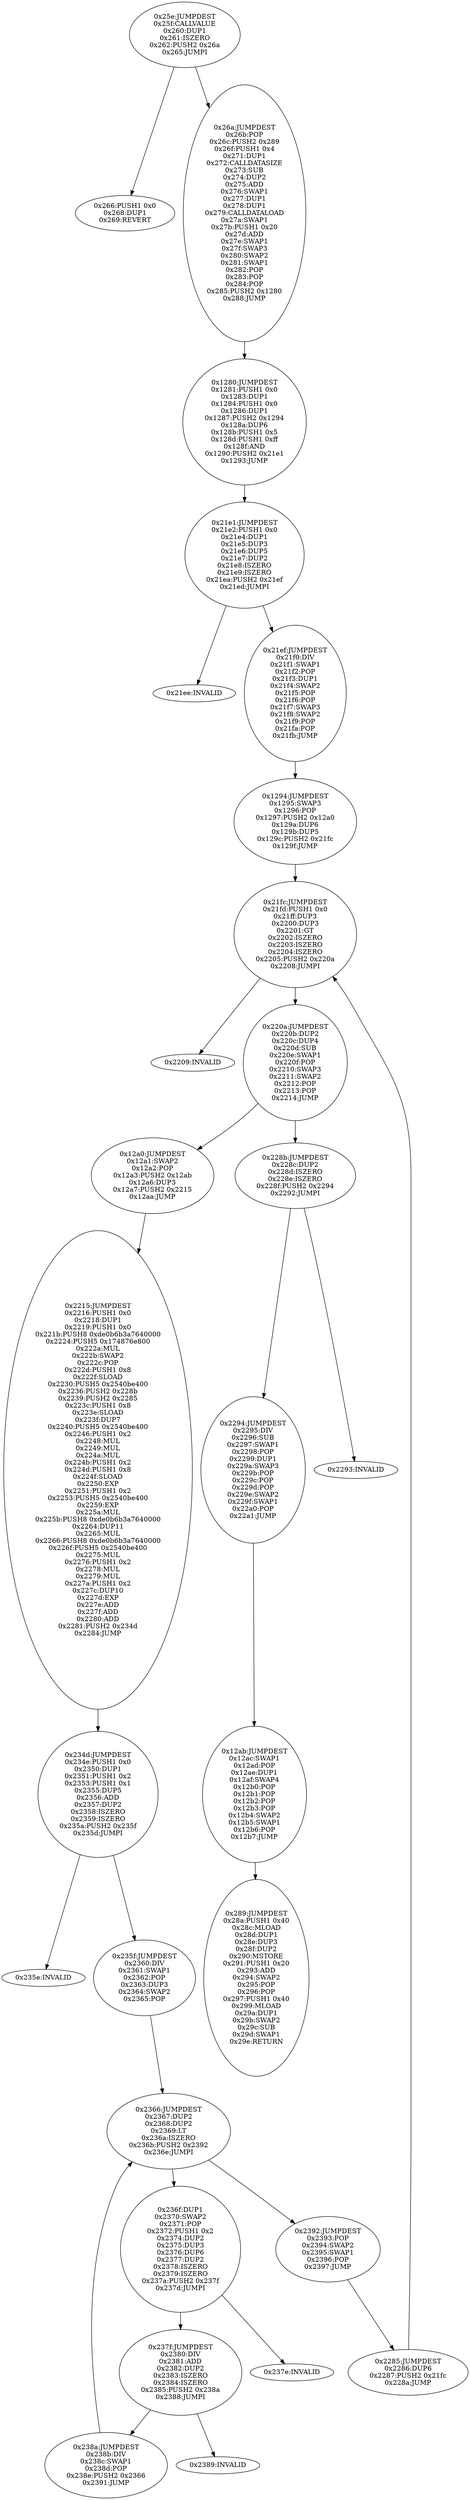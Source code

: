 digraph{
606[label="0x25e:JUMPDEST
0x25f:CALLVALUE
0x260:DUP1
0x261:ISZERO
0x262:PUSH2 0x26a
0x265:JUMPI"]
606 -> 614
606 -> 618
614[label="0x266:PUSH1 0x0
0x268:DUP1
0x269:REVERT"]
618[label="0x26a:JUMPDEST
0x26b:POP
0x26c:PUSH2 0x289
0x26f:PUSH1 0x4
0x271:DUP1
0x272:CALLDATASIZE
0x273:SUB
0x274:DUP2
0x275:ADD
0x276:SWAP1
0x277:DUP1
0x278:DUP1
0x279:CALLDATALOAD
0x27a:SWAP1
0x27b:PUSH1 0x20
0x27d:ADD
0x27e:SWAP1
0x27f:SWAP3
0x280:SWAP2
0x281:SWAP1
0x282:POP
0x283:POP
0x284:POP
0x285:PUSH2 0x1280
0x288:JUMP"]
618 -> 4736
4736[label="0x1280:JUMPDEST
0x1281:PUSH1 0x0
0x1283:DUP1
0x1284:PUSH1 0x0
0x1286:DUP1
0x1287:PUSH2 0x1294
0x128a:DUP6
0x128b:PUSH1 0x5
0x128d:PUSH1 0xff
0x128f:AND
0x1290:PUSH2 0x21e1
0x1293:JUMP"]
4736 -> 8673
8673[label="0x21e1:JUMPDEST
0x21e2:PUSH1 0x0
0x21e4:DUP1
0x21e5:DUP3
0x21e6:DUP5
0x21e7:DUP2
0x21e8:ISZERO
0x21e9:ISZERO
0x21ea:PUSH2 0x21ef
0x21ed:JUMPI"]
8673 -> 8686
8673 -> 8687
8686[label="0x21ee:INVALID"]
8687[label="0x21ef:JUMPDEST
0x21f0:DIV
0x21f1:SWAP1
0x21f2:POP
0x21f3:DUP1
0x21f4:SWAP2
0x21f5:POP
0x21f6:POP
0x21f7:SWAP3
0x21f8:SWAP2
0x21f9:POP
0x21fa:POP
0x21fb:JUMP"]
8687 -> 4756
4756[label="0x1294:JUMPDEST
0x1295:SWAP3
0x1296:POP
0x1297:PUSH2 0x12a0
0x129a:DUP6
0x129b:DUP5
0x129c:PUSH2 0x21fc
0x129f:JUMP"]
4756 -> 8700
8700[label="0x21fc:JUMPDEST
0x21fd:PUSH1 0x0
0x21ff:DUP3
0x2200:DUP3
0x2201:GT
0x2202:ISZERO
0x2203:ISZERO
0x2204:ISZERO
0x2205:PUSH2 0x220a
0x2208:JUMPI"]
8700 -> 8713
8700 -> 8714
8713[label="0x2209:INVALID"]
8714[label="0x220a:JUMPDEST
0x220b:DUP2
0x220c:DUP4
0x220d:SUB
0x220e:SWAP1
0x220f:POP
0x2210:SWAP3
0x2211:SWAP2
0x2212:POP
0x2213:POP
0x2214:JUMP"]
8714 -> 4768
8714 -> 8843
4768[label="0x12a0:JUMPDEST
0x12a1:SWAP2
0x12a2:POP
0x12a3:PUSH2 0x12ab
0x12a6:DUP3
0x12a7:PUSH2 0x2215
0x12aa:JUMP"]
4768 -> 8725
8725[label="0x2215:JUMPDEST
0x2216:PUSH1 0x0
0x2218:DUP1
0x2219:PUSH1 0x0
0x221b:PUSH8 0xde0b6b3a7640000
0x2224:PUSH5 0x174876e800
0x222a:MUL
0x222b:SWAP2
0x222c:POP
0x222d:PUSH1 0x8
0x222f:SLOAD
0x2230:PUSH5 0x2540be400
0x2236:PUSH2 0x228b
0x2239:PUSH2 0x2285
0x223c:PUSH1 0x8
0x223e:SLOAD
0x223f:DUP7
0x2240:PUSH5 0x2540be400
0x2246:PUSH1 0x2
0x2248:MUL
0x2249:MUL
0x224a:MUL
0x224b:PUSH1 0x2
0x224d:PUSH1 0x8
0x224f:SLOAD
0x2250:EXP
0x2251:PUSH1 0x2
0x2253:PUSH5 0x2540be400
0x2259:EXP
0x225a:MUL
0x225b:PUSH8 0xde0b6b3a7640000
0x2264:DUP11
0x2265:MUL
0x2266:PUSH8 0xde0b6b3a7640000
0x226f:PUSH5 0x2540be400
0x2275:MUL
0x2276:PUSH1 0x2
0x2278:MUL
0x2279:MUL
0x227a:PUSH1 0x2
0x227c:DUP10
0x227d:EXP
0x227e:ADD
0x227f:ADD
0x2280:ADD
0x2281:PUSH2 0x234d
0x2284:JUMP"]
8725 -> 9037
9037[label="0x234d:JUMPDEST
0x234e:PUSH1 0x0
0x2350:DUP1
0x2351:PUSH1 0x2
0x2353:PUSH1 0x1
0x2355:DUP5
0x2356:ADD
0x2357:DUP2
0x2358:ISZERO
0x2359:ISZERO
0x235a:PUSH2 0x235f
0x235d:JUMPI"]
9037 -> 9054
9037 -> 9055
9054[label="0x235e:INVALID"]
9055[label="0x235f:JUMPDEST
0x2360:DIV
0x2361:SWAP1
0x2362:POP
0x2363:DUP3
0x2364:SWAP2
0x2365:POP"]
9055 -> 9062
9062[label="0x2366:JUMPDEST
0x2367:DUP2
0x2368:DUP2
0x2369:LT
0x236a:ISZERO
0x236b:PUSH2 0x2392
0x236e:JUMPI"]
9062 -> 9071
9062 -> 9106
9071[label="0x236f:DUP1
0x2370:SWAP2
0x2371:POP
0x2372:PUSH1 0x2
0x2374:DUP2
0x2375:DUP3
0x2376:DUP6
0x2377:DUP2
0x2378:ISZERO
0x2379:ISZERO
0x237a:PUSH2 0x237f
0x237d:JUMPI"]
9071 -> 9086
9071 -> 9087
9086[label="0x237e:INVALID"]
9106[label="0x2392:JUMPDEST
0x2393:POP
0x2394:SWAP2
0x2395:SWAP1
0x2396:POP
0x2397:JUMP"]
9106 -> 8837
9087[label="0x237f:JUMPDEST
0x2380:DIV
0x2381:ADD
0x2382:DUP2
0x2383:ISZERO
0x2384:ISZERO
0x2385:PUSH2 0x238a
0x2388:JUMPI"]
9087 -> 9097
9087 -> 9098
9097[label="0x2389:INVALID"]
8837[label="0x2285:JUMPDEST
0x2286:DUP6
0x2287:PUSH2 0x21fc
0x228a:JUMP"]
8837 -> 8700
9098[label="0x238a:JUMPDEST
0x238b:DIV
0x238c:SWAP1
0x238d:POP
0x238e:PUSH2 0x2366
0x2391:JUMP"]
9098 -> 9062
8843[label="0x228b:JUMPDEST
0x228c:DUP2
0x228d:ISZERO
0x228e:ISZERO
0x228f:PUSH2 0x2294
0x2292:JUMPI"]
8843 -> 8851
8843 -> 8852
8851[label="0x2293:INVALID"]
8852[label="0x2294:JUMPDEST
0x2295:DIV
0x2296:SUB
0x2297:SWAP1
0x2298:POP
0x2299:DUP1
0x229a:SWAP3
0x229b:POP
0x229c:POP
0x229d:POP
0x229e:SWAP2
0x229f:SWAP1
0x22a0:POP
0x22a1:JUMP"]
8852 -> 4779
4779[label="0x12ab:JUMPDEST
0x12ac:SWAP1
0x12ad:POP
0x12ae:DUP1
0x12af:SWAP4
0x12b0:POP
0x12b1:POP
0x12b2:POP
0x12b3:POP
0x12b4:SWAP2
0x12b5:SWAP1
0x12b6:POP
0x12b7:JUMP"]
4779 -> 649
649[label="0x289:JUMPDEST
0x28a:PUSH1 0x40
0x28c:MLOAD
0x28d:DUP1
0x28e:DUP3
0x28f:DUP2
0x290:MSTORE
0x291:PUSH1 0x20
0x293:ADD
0x294:SWAP2
0x295:POP
0x296:POP
0x297:PUSH1 0x40
0x299:MLOAD
0x29a:DUP1
0x29b:SWAP2
0x29c:SUB
0x29d:SWAP1
0x29e:RETURN"]

}